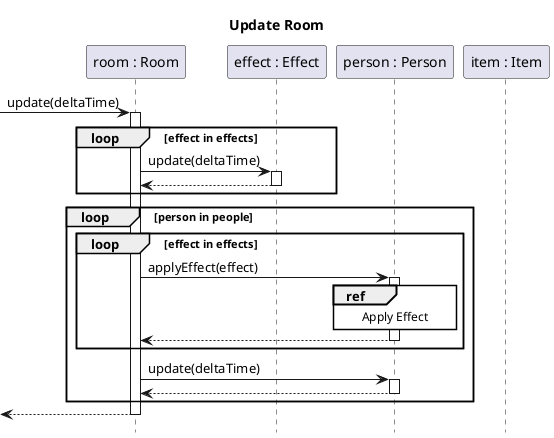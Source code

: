 @startuml room-update
title Update Room
hide footbox
autoactivate on
skinparam SequenceReferenceBackgroundColor white

participant "room : Room" as room
participant "effect : Effect" as effect
participant "person : Person" as person
participant "item : Item" as item

[-> room : update(deltaTime)
	loop effect in effects
		room -> effect : update(deltaTime)
		return
	end
	loop person in people
		loop effect in effects
			room -> person ++: applyEffect(effect)
				ref over person: Apply Effect
			return
		end
		room -> person : update(deltaTime)
		return
	end
return

@enduml